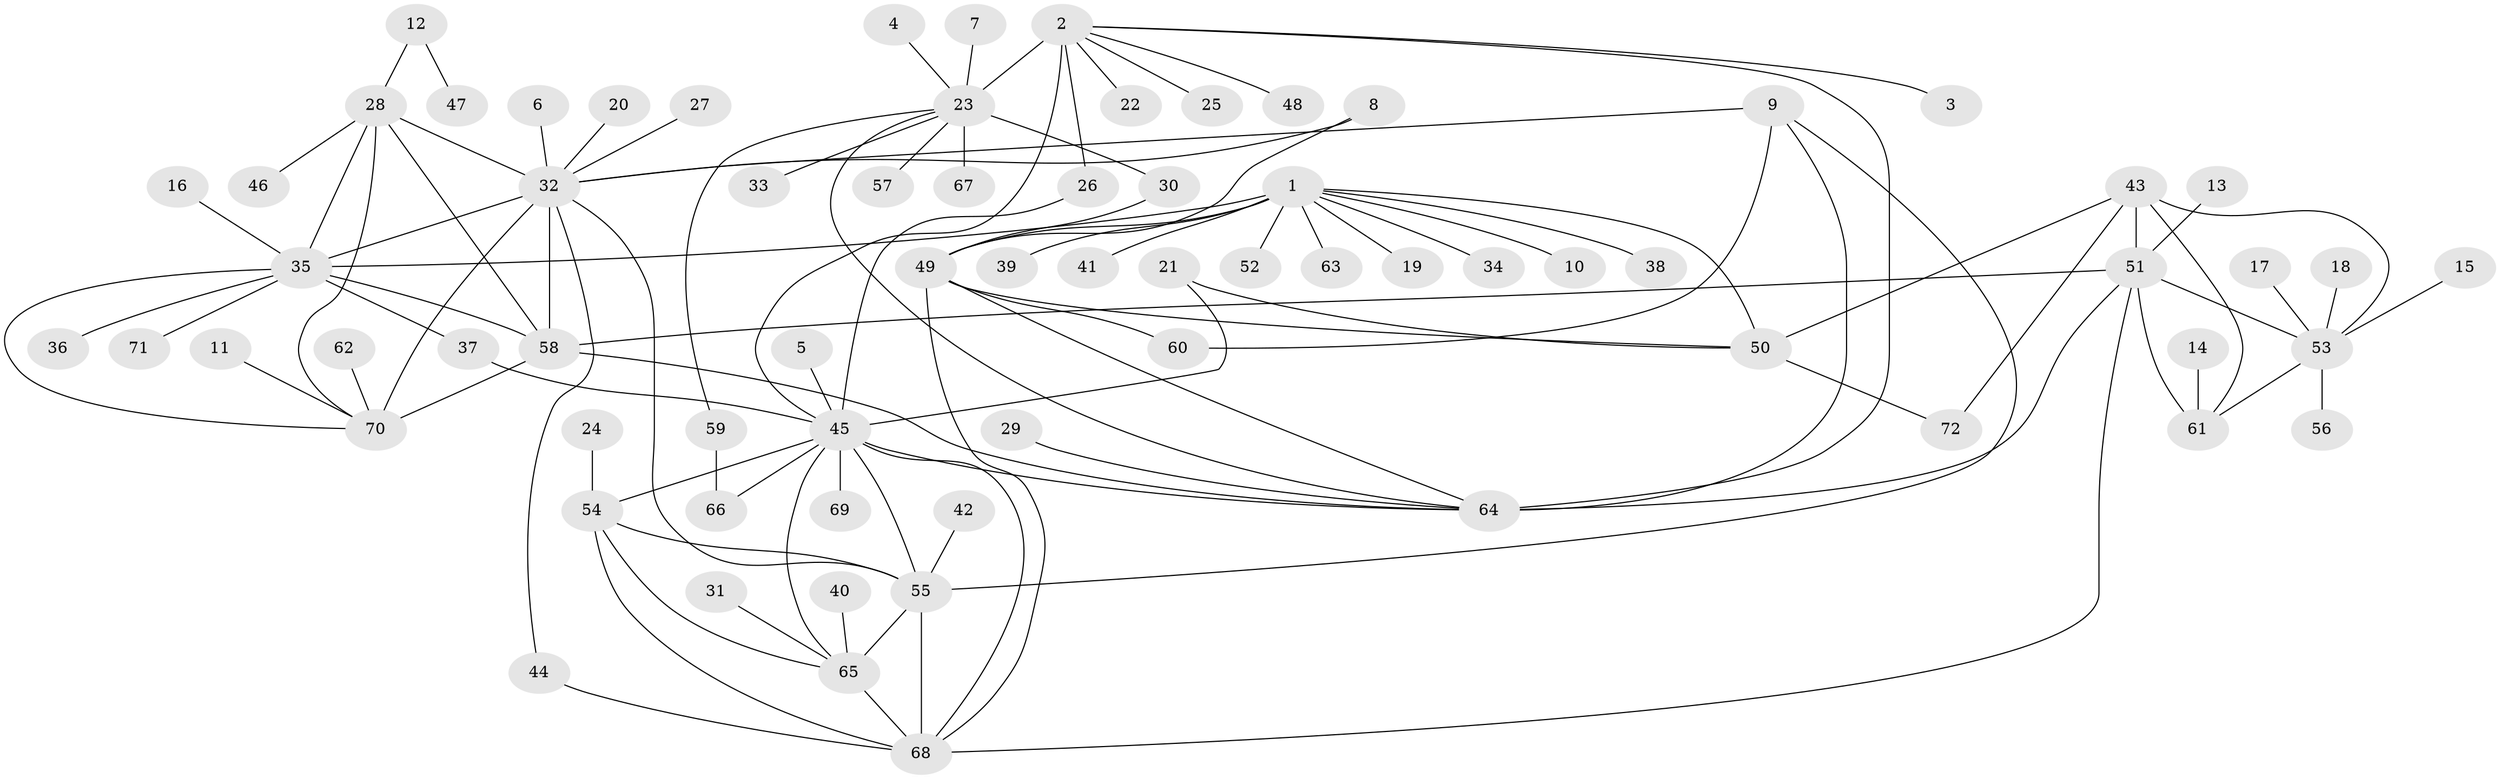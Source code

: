 // original degree distribution, {7: 0.05555555555555555, 11: 0.020833333333333332, 9: 0.05555555555555555, 10: 0.05555555555555555, 8: 0.027777777777777776, 6: 0.006944444444444444, 13: 0.013888888888888888, 17: 0.006944444444444444, 2: 0.18055555555555555, 1: 0.5208333333333334, 3: 0.04861111111111111, 4: 0.006944444444444444}
// Generated by graph-tools (version 1.1) at 2025/02/03/09/25 03:02:41]
// undirected, 72 vertices, 106 edges
graph export_dot {
graph [start="1"]
  node [color=gray90,style=filled];
  1;
  2;
  3;
  4;
  5;
  6;
  7;
  8;
  9;
  10;
  11;
  12;
  13;
  14;
  15;
  16;
  17;
  18;
  19;
  20;
  21;
  22;
  23;
  24;
  25;
  26;
  27;
  28;
  29;
  30;
  31;
  32;
  33;
  34;
  35;
  36;
  37;
  38;
  39;
  40;
  41;
  42;
  43;
  44;
  45;
  46;
  47;
  48;
  49;
  50;
  51;
  52;
  53;
  54;
  55;
  56;
  57;
  58;
  59;
  60;
  61;
  62;
  63;
  64;
  65;
  66;
  67;
  68;
  69;
  70;
  71;
  72;
  1 -- 10 [weight=1.0];
  1 -- 19 [weight=1.0];
  1 -- 34 [weight=1.0];
  1 -- 35 [weight=1.0];
  1 -- 38 [weight=1.0];
  1 -- 39 [weight=1.0];
  1 -- 41 [weight=1.0];
  1 -- 49 [weight=8.0];
  1 -- 50 [weight=4.0];
  1 -- 52 [weight=1.0];
  1 -- 63 [weight=1.0];
  2 -- 3 [weight=1.0];
  2 -- 22 [weight=1.0];
  2 -- 23 [weight=8.0];
  2 -- 25 [weight=1.0];
  2 -- 26 [weight=1.0];
  2 -- 45 [weight=1.0];
  2 -- 48 [weight=1.0];
  2 -- 64 [weight=4.0];
  4 -- 23 [weight=1.0];
  5 -- 45 [weight=1.0];
  6 -- 32 [weight=1.0];
  7 -- 23 [weight=1.0];
  8 -- 32 [weight=1.0];
  8 -- 49 [weight=1.0];
  9 -- 32 [weight=1.0];
  9 -- 55 [weight=1.0];
  9 -- 60 [weight=1.0];
  9 -- 64 [weight=1.0];
  11 -- 70 [weight=1.0];
  12 -- 28 [weight=1.0];
  12 -- 47 [weight=1.0];
  13 -- 51 [weight=1.0];
  14 -- 61 [weight=1.0];
  15 -- 53 [weight=1.0];
  16 -- 35 [weight=1.0];
  17 -- 53 [weight=1.0];
  18 -- 53 [weight=1.0];
  20 -- 32 [weight=1.0];
  21 -- 45 [weight=1.0];
  21 -- 50 [weight=1.0];
  23 -- 30 [weight=1.0];
  23 -- 33 [weight=1.0];
  23 -- 57 [weight=1.0];
  23 -- 59 [weight=1.0];
  23 -- 64 [weight=2.0];
  23 -- 67 [weight=1.0];
  24 -- 54 [weight=1.0];
  26 -- 45 [weight=1.0];
  27 -- 32 [weight=1.0];
  28 -- 32 [weight=2.0];
  28 -- 35 [weight=1.0];
  28 -- 46 [weight=1.0];
  28 -- 58 [weight=2.0];
  28 -- 70 [weight=1.0];
  29 -- 64 [weight=1.0];
  30 -- 49 [weight=1.0];
  31 -- 65 [weight=1.0];
  32 -- 35 [weight=2.0];
  32 -- 44 [weight=1.0];
  32 -- 55 [weight=1.0];
  32 -- 58 [weight=4.0];
  32 -- 70 [weight=2.0];
  35 -- 36 [weight=1.0];
  35 -- 37 [weight=1.0];
  35 -- 58 [weight=2.0];
  35 -- 70 [weight=1.0];
  35 -- 71 [weight=1.0];
  37 -- 45 [weight=1.0];
  40 -- 65 [weight=1.0];
  42 -- 55 [weight=1.0];
  43 -- 50 [weight=1.0];
  43 -- 51 [weight=3.0];
  43 -- 53 [weight=2.0];
  43 -- 61 [weight=1.0];
  43 -- 72 [weight=1.0];
  44 -- 68 [weight=1.0];
  45 -- 54 [weight=1.0];
  45 -- 55 [weight=2.0];
  45 -- 64 [weight=1.0];
  45 -- 65 [weight=1.0];
  45 -- 66 [weight=2.0];
  45 -- 68 [weight=2.0];
  45 -- 69 [weight=1.0];
  49 -- 50 [weight=2.0];
  49 -- 60 [weight=1.0];
  49 -- 64 [weight=1.0];
  49 -- 68 [weight=1.0];
  50 -- 72 [weight=1.0];
  51 -- 53 [weight=6.0];
  51 -- 58 [weight=1.0];
  51 -- 61 [weight=3.0];
  51 -- 64 [weight=1.0];
  51 -- 68 [weight=1.0];
  53 -- 56 [weight=1.0];
  53 -- 61 [weight=2.0];
  54 -- 55 [weight=2.0];
  54 -- 65 [weight=1.0];
  54 -- 68 [weight=2.0];
  55 -- 65 [weight=2.0];
  55 -- 68 [weight=4.0];
  58 -- 64 [weight=1.0];
  58 -- 70 [weight=2.0];
  59 -- 66 [weight=1.0];
  62 -- 70 [weight=1.0];
  65 -- 68 [weight=2.0];
}
